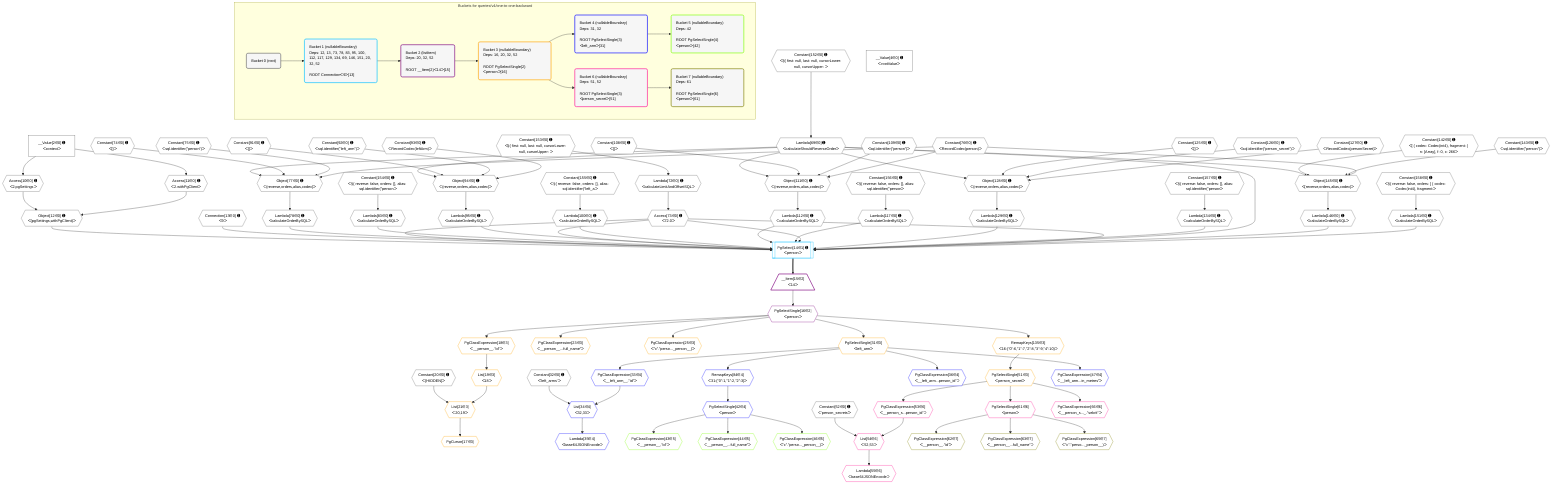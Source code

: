 %%{init: {'themeVariables': { 'fontSize': '12px'}}}%%
graph TD
    classDef path fill:#eee,stroke:#000,color:#000
    classDef plan fill:#fff,stroke-width:1px,color:#000
    classDef itemplan fill:#fff,stroke-width:2px,color:#000
    classDef unbatchedplan fill:#dff,stroke-width:1px,color:#000
    classDef sideeffectplan fill:#fcc,stroke-width:2px,color:#000
    classDef bucket fill:#f6f6f6,color:#000,stroke-width:2px,text-align:left


    %% plan dependencies
    Object77{{"Object[77∈0] ➊<br />ᐸ{reverse,orders,alias,codec}ᐳ"}}:::plan
    Lambda69{{"Lambda[69∈0] ➊<br />ᐸcalculateShouldReverseOrderᐳ"}}:::plan
    Constant74{{"Constant[74∈0] ➊<br />ᐸ[]ᐳ"}}:::plan
    Constant75{{"Constant[75∈0] ➊<br />ᐸsql.identifier(”person”)ᐳ"}}:::plan
    Constant76{{"Constant[76∈0] ➊<br />ᐸRecordCodec(person)ᐳ"}}:::plan
    Lambda69 & Constant74 & Constant75 & Constant76 --> Object77
    Object94{{"Object[94∈0] ➊<br />ᐸ{reverse,orders,alias,codec}ᐳ"}}:::plan
    Constant91{{"Constant[91∈0] ➊<br />ᐸ[]ᐳ"}}:::plan
    Constant92{{"Constant[92∈0] ➊<br />ᐸsql.identifier(”left_arm”)ᐳ"}}:::plan
    Constant93{{"Constant[93∈0] ➊<br />ᐸRecordCodec(leftArm)ᐳ"}}:::plan
    Lambda69 & Constant91 & Constant92 & Constant93 --> Object94
    Object111{{"Object[111∈0] ➊<br />ᐸ{reverse,orders,alias,codec}ᐳ"}}:::plan
    Constant108{{"Constant[108∈0] ➊<br />ᐸ[]ᐳ"}}:::plan
    Constant109{{"Constant[109∈0] ➊<br />ᐸsql.identifier(”person”)ᐳ"}}:::plan
    Lambda69 & Constant108 & Constant109 & Constant76 --> Object111
    Object128{{"Object[128∈0] ➊<br />ᐸ{reverse,orders,alias,codec}ᐳ"}}:::plan
    Constant125{{"Constant[125∈0] ➊<br />ᐸ[]ᐳ"}}:::plan
    Constant126{{"Constant[126∈0] ➊<br />ᐸsql.identifier(”person_secret”)ᐳ"}}:::plan
    Constant127{{"Constant[127∈0] ➊<br />ᐸRecordCodec(personSecret)ᐳ"}}:::plan
    Lambda69 & Constant125 & Constant126 & Constant127 --> Object128
    Object145{{"Object[145∈0] ➊<br />ᐸ{reverse,orders,alias,codec}ᐳ"}}:::plan
    Constant142{{"Constant[142∈0] ➊<br />ᐸ[ { codec: Codec(int4), fragment: { n: [Array], f: 0, c: 266ᐳ"}}:::plan
    Constant143{{"Constant[143∈0] ➊<br />ᐸsql.identifier(”person”)ᐳ"}}:::plan
    Lambda69 & Constant142 & Constant143 & Constant76 --> Object145
    Object12{{"Object[12∈0] ➊<br />ᐸ{pgSettings,withPgClient}ᐳ"}}:::plan
    Access10{{"Access[10∈0] ➊<br />ᐸ2.pgSettingsᐳ"}}:::plan
    Access11{{"Access[11∈0] ➊<br />ᐸ2.withPgClientᐳ"}}:::plan
    Access10 & Access11 --> Object12
    __Value2["__Value[2∈0] ➊<br />ᐸcontextᐳ"]:::plan
    __Value2 --> Access10
    __Value2 --> Access11
    Constant152{{"Constant[152∈0] ➊<br />ᐸ§{ first: null, last: null, cursorLower: null, cursorUpper: ᐳ"}}:::plan
    Constant152 --> Lambda69
    Lambda72{{"Lambda[72∈0] ➊<br />ᐸcalculateLimitAndOffsetSQLᐳ"}}:::plan
    Constant153{{"Constant[153∈0] ➊<br />ᐸ§{ first: null, last: null, cursorLower: null, cursorUpper: ᐳ"}}:::plan
    Constant153 --> Lambda72
    Access73{{"Access[73∈0] ➊<br />ᐸ72.0ᐳ"}}:::plan
    Lambda72 --> Access73
    Lambda78{{"Lambda[78∈0] ➊<br />ᐸcalculateOrderBySQLᐳ"}}:::plan
    Object77 --> Lambda78
    Lambda83{{"Lambda[83∈0] ➊<br />ᐸcalculateOrderBySQLᐳ"}}:::plan
    Constant154{{"Constant[154∈0] ➊<br />ᐸ§{ reverse: false, orders: [], alias: sql.identifier(”personᐳ"}}:::plan
    Constant154 --> Lambda83
    Lambda95{{"Lambda[95∈0] ➊<br />ᐸcalculateOrderBySQLᐳ"}}:::plan
    Object94 --> Lambda95
    Lambda100{{"Lambda[100∈0] ➊<br />ᐸcalculateOrderBySQLᐳ"}}:::plan
    Constant155{{"Constant[155∈0] ➊<br />ᐸ§{ reverse: false, orders: [], alias: sql.identifier(”left_aᐳ"}}:::plan
    Constant155 --> Lambda100
    Lambda112{{"Lambda[112∈0] ➊<br />ᐸcalculateOrderBySQLᐳ"}}:::plan
    Object111 --> Lambda112
    Lambda117{{"Lambda[117∈0] ➊<br />ᐸcalculateOrderBySQLᐳ"}}:::plan
    Constant156{{"Constant[156∈0] ➊<br />ᐸ§{ reverse: false, orders: [], alias: sql.identifier(”personᐳ"}}:::plan
    Constant156 --> Lambda117
    Lambda129{{"Lambda[129∈0] ➊<br />ᐸcalculateOrderBySQLᐳ"}}:::plan
    Object128 --> Lambda129
    Lambda134{{"Lambda[134∈0] ➊<br />ᐸcalculateOrderBySQLᐳ"}}:::plan
    Constant157{{"Constant[157∈0] ➊<br />ᐸ§{ reverse: false, orders: [], alias: sql.identifier(”personᐳ"}}:::plan
    Constant157 --> Lambda134
    Lambda146{{"Lambda[146∈0] ➊<br />ᐸcalculateOrderBySQLᐳ"}}:::plan
    Object145 --> Lambda146
    Lambda151{{"Lambda[151∈0] ➊<br />ᐸcalculateOrderBySQLᐳ"}}:::plan
    Constant158{{"Constant[158∈0] ➊<br />ᐸ§{ reverse: false, orders: [ { codec: Codec(int4), fragment:ᐳ"}}:::plan
    Constant158 --> Lambda151
    __Value4["__Value[4∈0] ➊<br />ᐸrootValueᐳ"]:::plan
    Connection13{{"Connection[13∈0] ➊<br />ᐸ9ᐳ"}}:::plan
    Constant20{{"Constant[20∈0] ➊<br />ᐸ[HIDDEN]ᐳ"}}:::plan
    Constant32{{"Constant[32∈0] ➊<br />ᐸ'left_arms'ᐳ"}}:::plan
    Constant52{{"Constant[52∈0] ➊<br />ᐸ'person_secrets'ᐳ"}}:::plan
    PgSelect14[["PgSelect[14∈1] ➊<br />ᐸpersonᐳ"]]:::plan
    Object12 & Connection13 & Access73 & Lambda78 & Lambda83 & Access73 & Lambda95 & Lambda100 & Lambda112 & Lambda117 & Access73 & Lambda129 & Lambda134 & Lambda69 & Access73 & Lambda146 & Lambda151 --> PgSelect14
    __Item15[/"__Item[15∈2]<br />ᐸ14ᐳ"\]:::itemplan
    PgSelect14 ==> __Item15
    PgSelectSingle16{{"PgSelectSingle[16∈2]<br />ᐸpersonᐳ"}}:::plan
    __Item15 --> PgSelectSingle16
    List21{{"List[21∈3]<br />ᐸ20,19ᐳ"}}:::plan
    List19{{"List[19∈3]<br />ᐸ18ᐳ"}}:::plan
    Constant20 & List19 --> List21
    PgCursor17{{"PgCursor[17∈3]"}}:::plan
    List21 --> PgCursor17
    PgClassExpression18{{"PgClassExpression[18∈3]<br />ᐸ__person__.”id”ᐳ"}}:::plan
    PgSelectSingle16 --> PgClassExpression18
    PgClassExpression18 --> List19
    PgClassExpression23{{"PgClassExpression[23∈3]<br />ᐸ__person__...full_name”ᐳ"}}:::plan
    PgSelectSingle16 --> PgClassExpression23
    PgClassExpression25{{"PgClassExpression[25∈3]<br />ᐸ”c”.”perso..._person__)ᐳ"}}:::plan
    PgSelectSingle16 --> PgClassExpression25
    PgSelectSingle31{{"PgSelectSingle[31∈3]<br />ᐸleft_armᐳ"}}:::plan
    PgSelectSingle16 --> PgSelectSingle31
    PgSelectSingle51{{"PgSelectSingle[51∈3]<br />ᐸperson_secretᐳ"}}:::plan
    RemapKeys135{{"RemapKeys[135∈3]<br />ᐸ16:{”0”:6,”1”:7,”2”:8,”3”:9,”4”:10}ᐳ"}}:::plan
    RemapKeys135 --> PgSelectSingle51
    PgSelectSingle16 --> RemapKeys135
    List34{{"List[34∈4]<br />ᐸ32,33ᐳ"}}:::plan
    PgClassExpression33{{"PgClassExpression[33∈4]<br />ᐸ__left_arm__.”id”ᐳ"}}:::plan
    Constant32 & PgClassExpression33 --> List34
    PgSelectSingle31 --> PgClassExpression33
    Lambda35{{"Lambda[35∈4]<br />ᐸbase64JSONEncodeᐳ"}}:::plan
    List34 --> Lambda35
    PgClassExpression36{{"PgClassExpression[36∈4]<br />ᐸ__left_arm...person_id”ᐳ"}}:::plan
    PgSelectSingle31 --> PgClassExpression36
    PgSelectSingle42{{"PgSelectSingle[42∈4]<br />ᐸpersonᐳ"}}:::plan
    RemapKeys84{{"RemapKeys[84∈4]<br />ᐸ31:{”0”:1,”1”:2,”2”:3}ᐳ"}}:::plan
    RemapKeys84 --> PgSelectSingle42
    PgClassExpression47{{"PgClassExpression[47∈4]<br />ᐸ__left_arm...in_metres”ᐳ"}}:::plan
    PgSelectSingle31 --> PgClassExpression47
    PgSelectSingle31 --> RemapKeys84
    PgClassExpression43{{"PgClassExpression[43∈5]<br />ᐸ__person__.”id”ᐳ"}}:::plan
    PgSelectSingle42 --> PgClassExpression43
    PgClassExpression44{{"PgClassExpression[44∈5]<br />ᐸ__person__...full_name”ᐳ"}}:::plan
    PgSelectSingle42 --> PgClassExpression44
    PgClassExpression46{{"PgClassExpression[46∈5]<br />ᐸ”c”.”perso..._person__)ᐳ"}}:::plan
    PgSelectSingle42 --> PgClassExpression46
    List54{{"List[54∈6]<br />ᐸ52,53ᐳ"}}:::plan
    PgClassExpression53{{"PgClassExpression[53∈6]<br />ᐸ__person_s...person_id”ᐳ"}}:::plan
    Constant52 & PgClassExpression53 --> List54
    PgSelectSingle51 --> PgClassExpression53
    Lambda55{{"Lambda[55∈6]<br />ᐸbase64JSONEncodeᐳ"}}:::plan
    List54 --> Lambda55
    PgSelectSingle61{{"PgSelectSingle[61∈6]<br />ᐸpersonᐳ"}}:::plan
    PgSelectSingle51 --> PgSelectSingle61
    PgClassExpression66{{"PgClassExpression[66∈6]<br />ᐸ__person_s..._.”sekrit”ᐳ"}}:::plan
    PgSelectSingle51 --> PgClassExpression66
    PgClassExpression62{{"PgClassExpression[62∈7]<br />ᐸ__person__.”id”ᐳ"}}:::plan
    PgSelectSingle61 --> PgClassExpression62
    PgClassExpression63{{"PgClassExpression[63∈7]<br />ᐸ__person__...full_name”ᐳ"}}:::plan
    PgSelectSingle61 --> PgClassExpression63
    PgClassExpression65{{"PgClassExpression[65∈7]<br />ᐸ”c”.”perso..._person__)ᐳ"}}:::plan
    PgSelectSingle61 --> PgClassExpression65

    %% define steps

    subgraph "Buckets for queries/v4/one-to-one-backward"
    Bucket0("Bucket 0 (root)"):::bucket
    classDef bucket0 stroke:#696969
    class Bucket0,__Value2,__Value4,Access10,Access11,Object12,Connection13,Constant20,Constant32,Constant52,Lambda69,Lambda72,Access73,Constant74,Constant75,Constant76,Object77,Lambda78,Lambda83,Constant91,Constant92,Constant93,Object94,Lambda95,Lambda100,Constant108,Constant109,Object111,Lambda112,Lambda117,Constant125,Constant126,Constant127,Object128,Lambda129,Lambda134,Constant142,Constant143,Object145,Lambda146,Lambda151,Constant152,Constant153,Constant154,Constant155,Constant156,Constant157,Constant158 bucket0
    Bucket1("Bucket 1 (nullableBoundary)<br />Deps: 12, 13, 73, 78, 83, 95, 100, 112, 117, 129, 134, 69, 146, 151, 20, 32, 52<br /><br />ROOT Connectionᐸ9ᐳ[13]"):::bucket
    classDef bucket1 stroke:#00bfff
    class Bucket1,PgSelect14 bucket1
    Bucket2("Bucket 2 (listItem)<br />Deps: 20, 32, 52<br /><br />ROOT __Item{2}ᐸ14ᐳ[15]"):::bucket
    classDef bucket2 stroke:#7f007f
    class Bucket2,__Item15,PgSelectSingle16 bucket2
    Bucket3("Bucket 3 (nullableBoundary)<br />Deps: 16, 20, 32, 52<br /><br />ROOT PgSelectSingle{2}ᐸpersonᐳ[16]"):::bucket
    classDef bucket3 stroke:#ffa500
    class Bucket3,PgCursor17,PgClassExpression18,List19,List21,PgClassExpression23,PgClassExpression25,PgSelectSingle31,PgSelectSingle51,RemapKeys135 bucket3
    Bucket4("Bucket 4 (nullableBoundary)<br />Deps: 31, 32<br /><br />ROOT PgSelectSingle{3}ᐸleft_armᐳ[31]"):::bucket
    classDef bucket4 stroke:#0000ff
    class Bucket4,PgClassExpression33,List34,Lambda35,PgClassExpression36,PgSelectSingle42,PgClassExpression47,RemapKeys84 bucket4
    Bucket5("Bucket 5 (nullableBoundary)<br />Deps: 42<br /><br />ROOT PgSelectSingle{4}ᐸpersonᐳ[42]"):::bucket
    classDef bucket5 stroke:#7fff00
    class Bucket5,PgClassExpression43,PgClassExpression44,PgClassExpression46 bucket5
    Bucket6("Bucket 6 (nullableBoundary)<br />Deps: 51, 52<br /><br />ROOT PgSelectSingle{3}ᐸperson_secretᐳ[51]"):::bucket
    classDef bucket6 stroke:#ff1493
    class Bucket6,PgClassExpression53,List54,Lambda55,PgSelectSingle61,PgClassExpression66 bucket6
    Bucket7("Bucket 7 (nullableBoundary)<br />Deps: 61<br /><br />ROOT PgSelectSingle{6}ᐸpersonᐳ[61]"):::bucket
    classDef bucket7 stroke:#808000
    class Bucket7,PgClassExpression62,PgClassExpression63,PgClassExpression65 bucket7
    Bucket0 --> Bucket1
    Bucket1 --> Bucket2
    Bucket2 --> Bucket3
    Bucket3 --> Bucket4 & Bucket6
    Bucket4 --> Bucket5
    Bucket6 --> Bucket7
    end